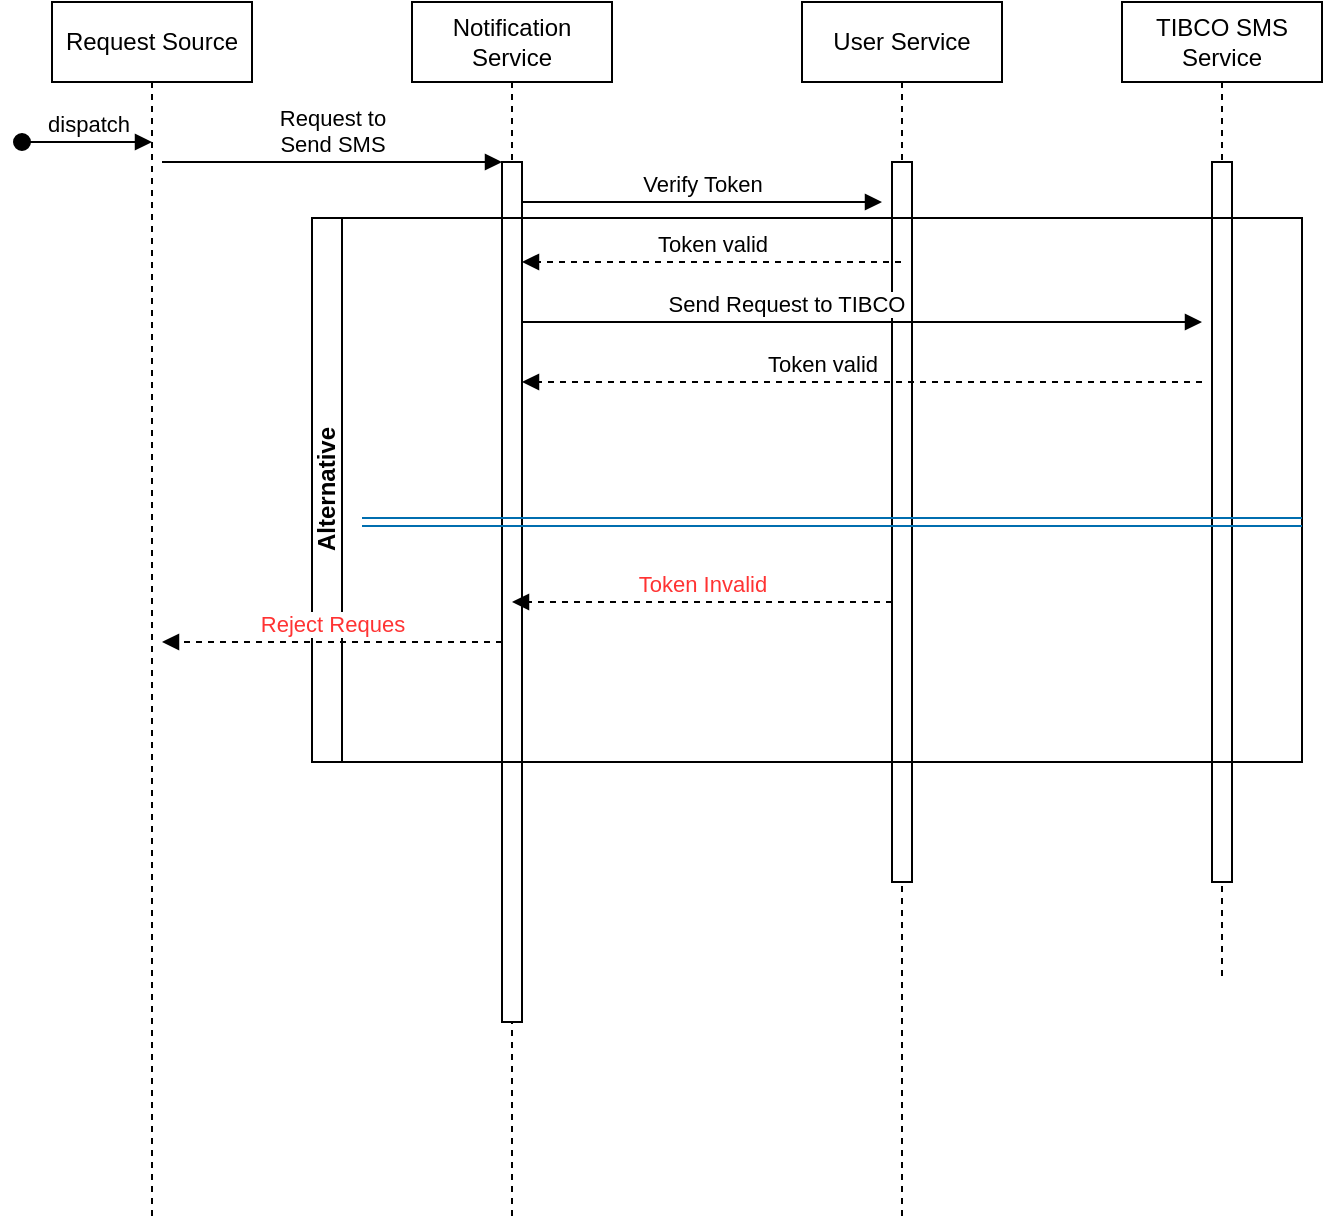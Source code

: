 <mxfile version="21.5.0" type="github">
  <diagram name="Page-1" id="2YBvvXClWsGukQMizWep">
    <mxGraphModel dx="875" dy="493" grid="1" gridSize="10" guides="1" tooltips="1" connect="1" arrows="1" fold="1" page="1" pageScale="1" pageWidth="850" pageHeight="1100" math="0" shadow="0">
      <root>
        <mxCell id="0" />
        <mxCell id="1" parent="0" />
        <mxCell id="aM9ryv3xv72pqoxQDRHE-1" value="Request Source" style="shape=umlLifeline;perimeter=lifelinePerimeter;whiteSpace=wrap;html=1;container=0;dropTarget=0;collapsible=0;recursiveResize=0;outlineConnect=0;portConstraint=eastwest;newEdgeStyle={&quot;edgeStyle&quot;:&quot;elbowEdgeStyle&quot;,&quot;elbow&quot;:&quot;vertical&quot;,&quot;curved&quot;:0,&quot;rounded&quot;:0};" parent="1" vertex="1">
          <mxGeometry x="35" y="80" width="100" height="610" as="geometry" />
        </mxCell>
        <mxCell id="aM9ryv3xv72pqoxQDRHE-3" value="dispatch" style="html=1;verticalAlign=bottom;startArrow=oval;endArrow=block;startSize=8;edgeStyle=elbowEdgeStyle;elbow=vertical;curved=0;rounded=0;" parent="aM9ryv3xv72pqoxQDRHE-1" edge="1">
          <mxGeometry relative="1" as="geometry">
            <mxPoint x="-15" y="70" as="sourcePoint" />
            <mxPoint x="50" y="70" as="targetPoint" />
          </mxGeometry>
        </mxCell>
        <mxCell id="aM9ryv3xv72pqoxQDRHE-5" value="Notification Service" style="shape=umlLifeline;perimeter=lifelinePerimeter;whiteSpace=wrap;html=1;container=0;dropTarget=0;collapsible=0;recursiveResize=0;outlineConnect=0;portConstraint=eastwest;newEdgeStyle={&quot;edgeStyle&quot;:&quot;elbowEdgeStyle&quot;,&quot;elbow&quot;:&quot;vertical&quot;,&quot;curved&quot;:0,&quot;rounded&quot;:0};" parent="1" vertex="1">
          <mxGeometry x="215" y="80" width="100" height="610" as="geometry" />
        </mxCell>
        <mxCell id="aM9ryv3xv72pqoxQDRHE-6" value="" style="html=1;points=[];perimeter=orthogonalPerimeter;outlineConnect=0;targetShapes=umlLifeline;portConstraint=eastwest;newEdgeStyle={&quot;edgeStyle&quot;:&quot;elbowEdgeStyle&quot;,&quot;elbow&quot;:&quot;vertical&quot;,&quot;curved&quot;:0,&quot;rounded&quot;:0};" parent="aM9ryv3xv72pqoxQDRHE-5" vertex="1">
          <mxGeometry x="45" y="80" width="10" height="430" as="geometry" />
        </mxCell>
        <mxCell id="aM9ryv3xv72pqoxQDRHE-7" value="Request to &lt;br&gt;Send SMS" style="html=1;verticalAlign=bottom;endArrow=block;edgeStyle=elbowEdgeStyle;elbow=vertical;curved=0;rounded=0;" parent="1" target="aM9ryv3xv72pqoxQDRHE-6" edge="1">
          <mxGeometry relative="1" as="geometry">
            <mxPoint x="90" y="160" as="sourcePoint" />
            <Array as="points">
              <mxPoint x="175" y="160" />
            </Array>
          </mxGeometry>
        </mxCell>
        <mxCell id="ReE71Nht-OdQORF6x0og-7" value="User Service" style="shape=umlLifeline;perimeter=lifelinePerimeter;whiteSpace=wrap;html=1;container=0;dropTarget=0;collapsible=0;recursiveResize=0;outlineConnect=0;portConstraint=eastwest;newEdgeStyle={&quot;edgeStyle&quot;:&quot;elbowEdgeStyle&quot;,&quot;elbow&quot;:&quot;vertical&quot;,&quot;curved&quot;:0,&quot;rounded&quot;:0};" vertex="1" parent="1">
          <mxGeometry x="410" y="80" width="100" height="610" as="geometry" />
        </mxCell>
        <mxCell id="ReE71Nht-OdQORF6x0og-8" value="" style="html=1;points=[];perimeter=orthogonalPerimeter;outlineConnect=0;targetShapes=umlLifeline;portConstraint=eastwest;newEdgeStyle={&quot;edgeStyle&quot;:&quot;elbowEdgeStyle&quot;,&quot;elbow&quot;:&quot;vertical&quot;,&quot;curved&quot;:0,&quot;rounded&quot;:0};" vertex="1" parent="ReE71Nht-OdQORF6x0og-7">
          <mxGeometry x="45" y="80" width="10" height="360" as="geometry" />
        </mxCell>
        <mxCell id="ReE71Nht-OdQORF6x0og-10" value="Verify Token" style="html=1;verticalAlign=bottom;endArrow=block;edgeStyle=elbowEdgeStyle;elbow=vertical;curved=0;rounded=0;" edge="1" parent="1">
          <mxGeometry relative="1" as="geometry">
            <mxPoint x="270" y="180" as="sourcePoint" />
            <Array as="points">
              <mxPoint x="355" y="180" />
            </Array>
            <mxPoint x="450" y="180" as="targetPoint" />
          </mxGeometry>
        </mxCell>
        <mxCell id="ReE71Nht-OdQORF6x0og-11" value="Token valid" style="html=1;verticalAlign=bottom;endArrow=block;edgeStyle=elbowEdgeStyle;elbow=vertical;curved=0;rounded=0;dashed=1;" edge="1" parent="1" source="ReE71Nht-OdQORF6x0og-7">
          <mxGeometry relative="1" as="geometry">
            <mxPoint x="420" y="210" as="sourcePoint" />
            <Array as="points">
              <mxPoint x="355" y="210" />
            </Array>
            <mxPoint x="270" y="210" as="targetPoint" />
          </mxGeometry>
        </mxCell>
        <mxCell id="ReE71Nht-OdQORF6x0og-13" value="TIBCO SMS Service" style="shape=umlLifeline;perimeter=lifelinePerimeter;whiteSpace=wrap;html=1;container=0;dropTarget=0;collapsible=0;recursiveResize=0;outlineConnect=0;portConstraint=eastwest;newEdgeStyle={&quot;edgeStyle&quot;:&quot;elbowEdgeStyle&quot;,&quot;elbow&quot;:&quot;vertical&quot;,&quot;curved&quot;:0,&quot;rounded&quot;:0};" vertex="1" parent="1">
          <mxGeometry x="570" y="80" width="100" height="490" as="geometry" />
        </mxCell>
        <mxCell id="ReE71Nht-OdQORF6x0og-14" value="" style="html=1;points=[];perimeter=orthogonalPerimeter;outlineConnect=0;targetShapes=umlLifeline;portConstraint=eastwest;newEdgeStyle={&quot;edgeStyle&quot;:&quot;elbowEdgeStyle&quot;,&quot;elbow&quot;:&quot;vertical&quot;,&quot;curved&quot;:0,&quot;rounded&quot;:0};" vertex="1" parent="ReE71Nht-OdQORF6x0og-13">
          <mxGeometry x="45" y="80" width="10" height="360" as="geometry" />
        </mxCell>
        <mxCell id="ReE71Nht-OdQORF6x0og-19" value="Alternative" style="swimlane;horizontal=0;whiteSpace=wrap;html=1;startSize=15;" vertex="1" parent="1">
          <mxGeometry x="165" y="188" width="495" height="272" as="geometry" />
        </mxCell>
        <mxCell id="ReE71Nht-OdQORF6x0og-22" value="&lt;font color=&quot;#ff3333&quot;&gt;Token Invalid&lt;/font&gt;" style="html=1;verticalAlign=bottom;endArrow=block;edgeStyle=elbowEdgeStyle;elbow=vertical;curved=0;rounded=0;dashed=1;" edge="1" parent="ReE71Nht-OdQORF6x0og-19">
          <mxGeometry relative="1" as="geometry">
            <mxPoint x="290" y="192" as="sourcePoint" />
            <Array as="points">
              <mxPoint x="185" y="192" />
            </Array>
            <mxPoint x="100" y="192" as="targetPoint" />
          </mxGeometry>
        </mxCell>
        <mxCell id="ReE71Nht-OdQORF6x0og-23" value="&lt;font color=&quot;#ff3333&quot;&gt;Reject Reques&lt;br&gt;&lt;/font&gt;" style="html=1;verticalAlign=bottom;endArrow=block;edgeStyle=elbowEdgeStyle;elbow=vertical;curved=0;rounded=0;dashed=1;" edge="1" parent="ReE71Nht-OdQORF6x0og-19">
          <mxGeometry relative="1" as="geometry">
            <mxPoint x="95" y="212.0" as="sourcePoint" />
            <Array as="points">
              <mxPoint x="-10" y="212.0" />
            </Array>
            <mxPoint x="-75" y="212.29" as="targetPoint" />
          </mxGeometry>
        </mxCell>
        <mxCell id="ReE71Nht-OdQORF6x0og-12" value="Send Request to TIBCO" style="html=1;verticalAlign=bottom;endArrow=block;edgeStyle=elbowEdgeStyle;elbow=vertical;curved=0;rounded=0;" edge="1" parent="ReE71Nht-OdQORF6x0og-19">
          <mxGeometry x="-0.225" relative="1" as="geometry">
            <mxPoint x="105" y="52" as="sourcePoint" />
            <Array as="points">
              <mxPoint x="190" y="52" />
            </Array>
            <mxPoint x="445" y="52" as="targetPoint" />
            <mxPoint as="offset" />
          </mxGeometry>
        </mxCell>
        <mxCell id="ReE71Nht-OdQORF6x0og-24" value="Token valid" style="html=1;verticalAlign=bottom;endArrow=block;edgeStyle=elbowEdgeStyle;elbow=vertical;curved=0;rounded=0;dashed=1;" edge="1" parent="ReE71Nht-OdQORF6x0og-19">
          <mxGeometry x="0.118" relative="1" as="geometry">
            <mxPoint x="445" y="82" as="sourcePoint" />
            <Array as="points">
              <mxPoint x="340" y="82" />
            </Array>
            <mxPoint x="105" y="82" as="targetPoint" />
            <mxPoint as="offset" />
          </mxGeometry>
        </mxCell>
        <mxCell id="ReE71Nht-OdQORF6x0og-21" value="" style="shape=link;html=1;rounded=0;fillColor=#1ba1e2;strokeColor=#006EAF;" edge="1" parent="ReE71Nht-OdQORF6x0og-19">
          <mxGeometry width="100" relative="1" as="geometry">
            <mxPoint x="25" y="152" as="sourcePoint" />
            <mxPoint x="495" y="152" as="targetPoint" />
          </mxGeometry>
        </mxCell>
      </root>
    </mxGraphModel>
  </diagram>
</mxfile>
